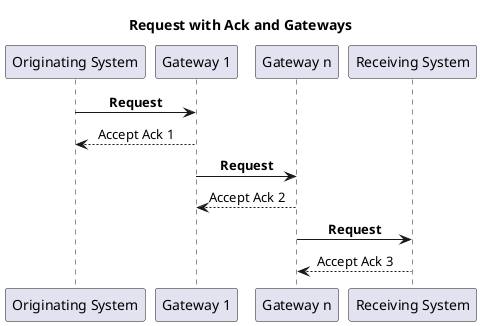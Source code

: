 @startuml
skinparam sequenceMessageAlign center
title Request with Ack and Gateways
participant "Originating System" as Placer
participant "Gateway 1" as G1
participant "Gateway n" as Gn
participant "Receiving System" as Filler

Placer -> G1: <b>Request
G1 --> Placer: Accept Ack 1
G1 -> Gn: <b>Request
Gn --> G1: Accept Ack 2
Gn -> Filler: <b>Request
Filler --> Gn: Accept Ack 3
@enduml

